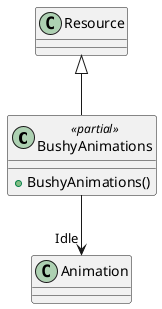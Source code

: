 @startuml
class BushyAnimations <<partial>> {
    + BushyAnimations()
}
Resource <|-- BushyAnimations
BushyAnimations --> "Idle" Animation
@enduml
